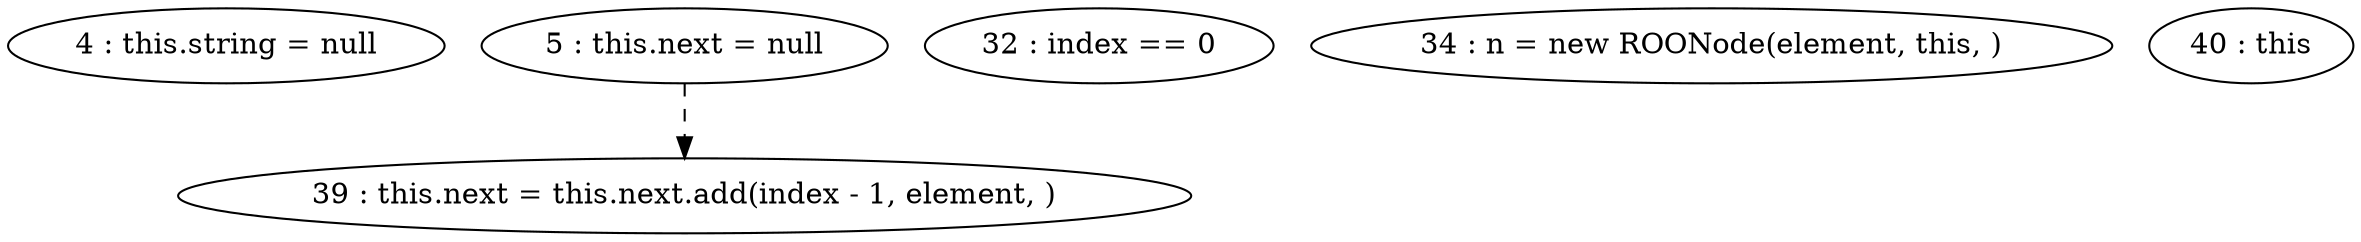 digraph G {
"4 : this.string = null"
"5 : this.next = null"
"5 : this.next = null" -> "39 : this.next = this.next.add(index - 1, element, )" [style=dashed]
"32 : index == 0"
"34 : n = new ROONode(element, this, )"
"39 : this.next = this.next.add(index - 1, element, )"
"40 : this"
}
